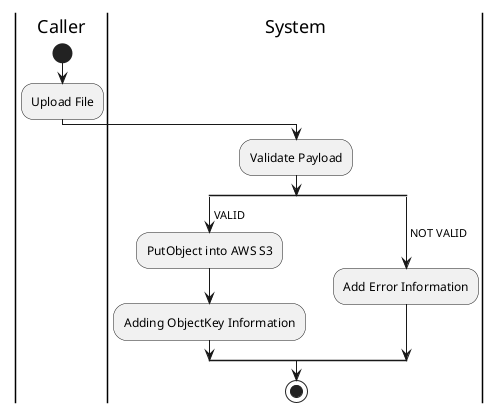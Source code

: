 @startuml Upload

skinparam ConditionEndStyle hline
skinparam conditionStyle diamond
skinparam Monochrome true
skinparam Shadowing false

|Caller|
start
:Upload File;

|System|
:Validate Payload;
split
    -> VALID;
    :PutObject into AWS S3;
    :Adding ObjectKey Information;
split again
    -> NOT VALID;
    :Add Error Information;
end split
stop

@enduml